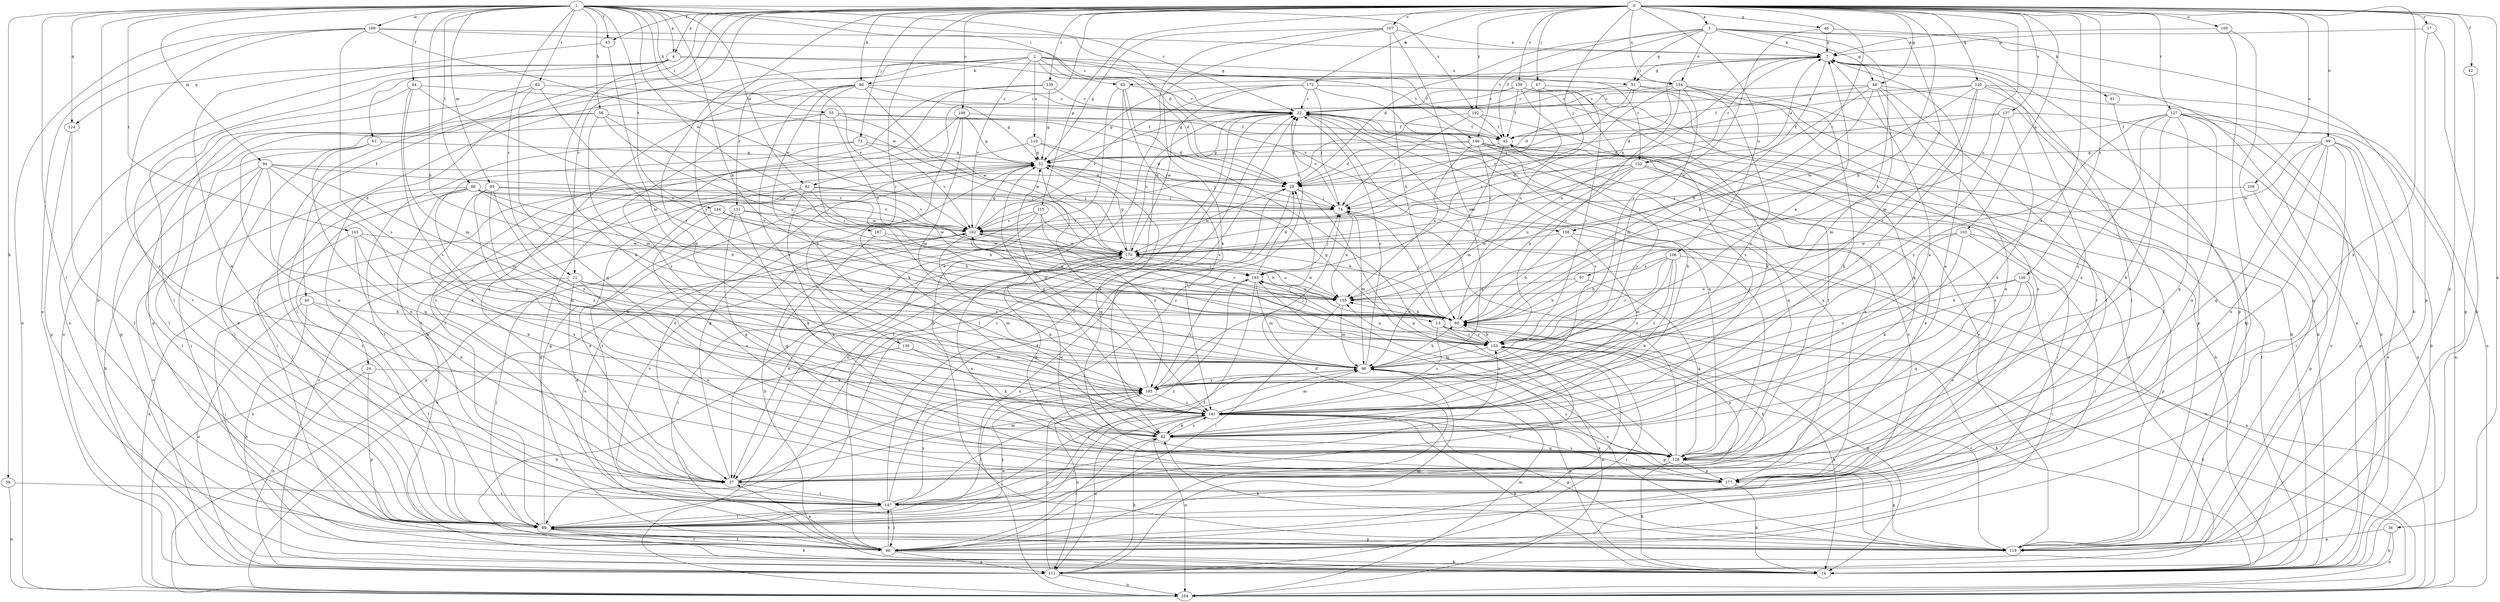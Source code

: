 strict digraph  {
0;
1;
2;
3;
4;
7;
13;
14;
17;
21;
22;
24;
29;
36;
37;
40;
42;
43;
44;
45;
46;
48;
51;
52;
55;
56;
59;
60;
61;
62;
63;
65;
66;
67;
73;
74;
80;
81;
82;
86;
89;
94;
95;
96;
97;
99;
103;
104;
105;
106;
107;
108;
109;
110;
111;
115;
118;
120;
124;
126;
127;
130;
131;
132;
133;
136;
137;
138;
139;
141;
143;
144;
146;
147;
154;
155;
158;
162;
167;
169;
170;
172;
177;
185;
192;
193;
0 -> 3  [label=a];
0 -> 4  [label=a];
0 -> 13  [label=b];
0 -> 17  [label=c];
0 -> 21  [label=c];
0 -> 24  [label=d];
0 -> 36  [label=e];
0 -> 40  [label=f];
0 -> 42  [label=f];
0 -> 43  [label=f];
0 -> 46  [label=g];
0 -> 48  [label=g];
0 -> 61  [label=i];
0 -> 62  [label=i];
0 -> 67  [label=j];
0 -> 73  [label=j];
0 -> 74  [label=j];
0 -> 80  [label=k];
0 -> 97  [label=n];
0 -> 99  [label=n];
0 -> 103  [label=n];
0 -> 105  [label=o];
0 -> 106  [label=o];
0 -> 107  [label=o];
0 -> 108  [label=o];
0 -> 109  [label=o];
0 -> 115  [label=p];
0 -> 118  [label=p];
0 -> 120  [label=q];
0 -> 127  [label=r];
0 -> 130  [label=r];
0 -> 136  [label=s];
0 -> 137  [label=s];
0 -> 138  [label=s];
0 -> 139  [label=s];
0 -> 141  [label=s];
0 -> 154  [label=u];
0 -> 158  [label=v];
0 -> 172  [label=x];
0 -> 177  [label=x];
0 -> 185  [label=y];
0 -> 192  [label=z];
1 -> 4  [label=a];
1 -> 13  [label=b];
1 -> 14  [label=b];
1 -> 21  [label=c];
1 -> 22  [label=c];
1 -> 29  [label=d];
1 -> 43  [label=f];
1 -> 44  [label=f];
1 -> 55  [label=h];
1 -> 56  [label=h];
1 -> 59  [label=h];
1 -> 60  [label=h];
1 -> 62  [label=i];
1 -> 63  [label=i];
1 -> 65  [label=i];
1 -> 86  [label=l];
1 -> 89  [label=l];
1 -> 94  [label=m];
1 -> 95  [label=m];
1 -> 124  [label=q];
1 -> 143  [label=t];
1 -> 144  [label=t];
1 -> 167  [label=w];
1 -> 169  [label=w];
1 -> 170  [label=w];
1 -> 192  [label=z];
2 -> 29  [label=d];
2 -> 45  [label=f];
2 -> 80  [label=k];
2 -> 89  [label=l];
2 -> 110  [label=o];
2 -> 131  [label=r];
2 -> 132  [label=r];
2 -> 141  [label=s];
2 -> 154  [label=u];
2 -> 158  [label=v];
2 -> 162  [label=v];
3 -> 7  [label=a];
3 -> 29  [label=d];
3 -> 45  [label=f];
3 -> 48  [label=g];
3 -> 51  [label=g];
3 -> 60  [label=h];
3 -> 81  [label=k];
3 -> 96  [label=m];
3 -> 146  [label=t];
3 -> 154  [label=u];
4 -> 51  [label=g];
4 -> 82  [label=k];
4 -> 89  [label=l];
4 -> 111  [label=o];
4 -> 124  [label=q];
4 -> 146  [label=t];
4 -> 162  [label=v];
7 -> 51  [label=g];
7 -> 60  [label=h];
7 -> 65  [label=i];
7 -> 89  [label=l];
7 -> 118  [label=p];
7 -> 132  [label=r];
7 -> 177  [label=x];
13 -> 14  [label=b];
13 -> 37  [label=e];
13 -> 104  [label=n];
13 -> 133  [label=r];
13 -> 141  [label=s];
14 -> 7  [label=a];
14 -> 45  [label=f];
14 -> 60  [label=h];
17 -> 7  [label=a];
17 -> 14  [label=b];
17 -> 118  [label=p];
21 -> 37  [label=e];
21 -> 66  [label=i];
21 -> 89  [label=l];
21 -> 96  [label=m];
21 -> 133  [label=r];
21 -> 155  [label=u];
21 -> 177  [label=x];
22 -> 45  [label=f];
22 -> 66  [label=i];
22 -> 89  [label=l];
22 -> 104  [label=n];
22 -> 126  [label=q];
22 -> 141  [label=s];
22 -> 177  [label=x];
24 -> 111  [label=o];
24 -> 118  [label=p];
24 -> 185  [label=y];
29 -> 74  [label=j];
29 -> 104  [label=n];
29 -> 126  [label=q];
29 -> 170  [label=w];
36 -> 14  [label=b];
36 -> 104  [label=n];
36 -> 118  [label=p];
37 -> 22  [label=c];
37 -> 52  [label=g];
37 -> 96  [label=m];
37 -> 147  [label=t];
40 -> 14  [label=b];
40 -> 60  [label=h];
40 -> 89  [label=l];
40 -> 111  [label=o];
42 -> 118  [label=p];
43 -> 37  [label=e];
43 -> 96  [label=m];
44 -> 22  [label=c];
44 -> 96  [label=m];
44 -> 141  [label=s];
44 -> 147  [label=t];
44 -> 155  [label=u];
45 -> 52  [label=g];
45 -> 155  [label=u];
45 -> 185  [label=y];
46 -> 7  [label=a];
46 -> 14  [label=b];
46 -> 133  [label=r];
48 -> 22  [label=c];
48 -> 37  [label=e];
48 -> 45  [label=f];
48 -> 60  [label=h];
48 -> 89  [label=l];
48 -> 96  [label=m];
48 -> 147  [label=t];
48 -> 170  [label=w];
51 -> 22  [label=c];
51 -> 29  [label=d];
51 -> 74  [label=j];
51 -> 118  [label=p];
51 -> 147  [label=t];
52 -> 29  [label=d];
52 -> 37  [label=e];
52 -> 74  [label=j];
52 -> 126  [label=q];
52 -> 141  [label=s];
55 -> 29  [label=d];
55 -> 37  [label=e];
55 -> 45  [label=f];
55 -> 141  [label=s];
55 -> 170  [label=w];
55 -> 193  [label=z];
56 -> 45  [label=f];
56 -> 89  [label=l];
56 -> 96  [label=m];
56 -> 118  [label=p];
56 -> 155  [label=u];
56 -> 193  [label=z];
59 -> 104  [label=n];
59 -> 147  [label=t];
60 -> 7  [label=a];
60 -> 74  [label=j];
60 -> 133  [label=r];
60 -> 155  [label=u];
60 -> 162  [label=v];
61 -> 37  [label=e];
61 -> 52  [label=g];
61 -> 66  [label=i];
61 -> 89  [label=l];
62 -> 60  [label=h];
62 -> 74  [label=j];
62 -> 111  [label=o];
62 -> 147  [label=t];
62 -> 162  [label=v];
62 -> 177  [label=x];
63 -> 22  [label=c];
63 -> 111  [label=o];
63 -> 118  [label=p];
63 -> 126  [label=q];
63 -> 133  [label=r];
65 -> 22  [label=c];
65 -> 37  [label=e];
65 -> 118  [label=p];
65 -> 133  [label=r];
65 -> 141  [label=s];
66 -> 14  [label=b];
66 -> 22  [label=c];
66 -> 29  [label=d];
66 -> 37  [label=e];
66 -> 52  [label=g];
66 -> 89  [label=l];
66 -> 111  [label=o];
66 -> 147  [label=t];
66 -> 162  [label=v];
67 -> 22  [label=c];
67 -> 126  [label=q];
67 -> 133  [label=r];
67 -> 162  [label=v];
73 -> 52  [label=g];
73 -> 89  [label=l];
73 -> 147  [label=t];
73 -> 162  [label=v];
74 -> 22  [label=c];
74 -> 96  [label=m];
74 -> 155  [label=u];
74 -> 162  [label=v];
80 -> 22  [label=c];
80 -> 37  [label=e];
80 -> 52  [label=g];
80 -> 89  [label=l];
80 -> 133  [label=r];
80 -> 141  [label=s];
80 -> 170  [label=w];
80 -> 185  [label=y];
81 -> 37  [label=e];
82 -> 7  [label=a];
82 -> 66  [label=i];
82 -> 126  [label=q];
82 -> 141  [label=s];
86 -> 60  [label=h];
86 -> 74  [label=j];
86 -> 89  [label=l];
86 -> 111  [label=o];
86 -> 147  [label=t];
86 -> 155  [label=u];
86 -> 162  [label=v];
86 -> 185  [label=y];
89 -> 14  [label=b];
89 -> 22  [label=c];
89 -> 52  [label=g];
89 -> 66  [label=i];
89 -> 118  [label=p];
89 -> 141  [label=s];
89 -> 185  [label=y];
94 -> 14  [label=b];
94 -> 29  [label=d];
94 -> 37  [label=e];
94 -> 82  [label=k];
94 -> 89  [label=l];
94 -> 96  [label=m];
94 -> 126  [label=q];
94 -> 162  [label=v];
95 -> 74  [label=j];
95 -> 82  [label=k];
95 -> 141  [label=s];
95 -> 170  [label=w];
95 -> 177  [label=x];
95 -> 185  [label=y];
96 -> 14  [label=b];
96 -> 22  [label=c];
96 -> 60  [label=h];
96 -> 118  [label=p];
96 -> 147  [label=t];
96 -> 185  [label=y];
97 -> 60  [label=h];
97 -> 126  [label=q];
97 -> 155  [label=u];
99 -> 52  [label=g];
99 -> 66  [label=i];
99 -> 111  [label=o];
99 -> 118  [label=p];
99 -> 126  [label=q];
99 -> 147  [label=t];
99 -> 170  [label=w];
99 -> 177  [label=x];
103 -> 66  [label=i];
103 -> 82  [label=k];
103 -> 118  [label=p];
103 -> 141  [label=s];
103 -> 170  [label=w];
104 -> 52  [label=g];
104 -> 60  [label=h];
104 -> 96  [label=m];
105 -> 7  [label=a];
105 -> 89  [label=l];
105 -> 118  [label=p];
106 -> 60  [label=h];
106 -> 82  [label=k];
106 -> 96  [label=m];
106 -> 104  [label=n];
106 -> 133  [label=r];
106 -> 185  [label=y];
106 -> 193  [label=z];
107 -> 7  [label=a];
107 -> 37  [label=e];
107 -> 52  [label=g];
107 -> 60  [label=h];
107 -> 82  [label=k];
107 -> 96  [label=m];
108 -> 74  [label=j];
108 -> 118  [label=p];
109 -> 45  [label=f];
109 -> 52  [label=g];
109 -> 82  [label=k];
109 -> 89  [label=l];
109 -> 96  [label=m];
110 -> 29  [label=d];
110 -> 52  [label=g];
110 -> 66  [label=i];
110 -> 74  [label=j];
111 -> 82  [label=k];
111 -> 96  [label=m];
111 -> 104  [label=n];
111 -> 133  [label=r];
111 -> 185  [label=y];
115 -> 14  [label=b];
115 -> 60  [label=h];
115 -> 104  [label=n];
115 -> 162  [label=v];
115 -> 185  [label=y];
118 -> 22  [label=c];
118 -> 82  [label=k];
118 -> 133  [label=r];
118 -> 193  [label=z];
120 -> 14  [label=b];
120 -> 22  [label=c];
120 -> 29  [label=d];
120 -> 104  [label=n];
120 -> 118  [label=p];
120 -> 133  [label=r];
120 -> 170  [label=w];
120 -> 185  [label=y];
124 -> 89  [label=l];
124 -> 118  [label=p];
126 -> 7  [label=a];
126 -> 14  [label=b];
126 -> 22  [label=c];
126 -> 37  [label=e];
126 -> 45  [label=f];
126 -> 74  [label=j];
126 -> 118  [label=p];
126 -> 141  [label=s];
126 -> 170  [label=w];
126 -> 177  [label=x];
126 -> 193  [label=z];
127 -> 14  [label=b];
127 -> 45  [label=f];
127 -> 82  [label=k];
127 -> 104  [label=n];
127 -> 111  [label=o];
127 -> 126  [label=q];
127 -> 141  [label=s];
127 -> 177  [label=x];
127 -> 185  [label=y];
130 -> 14  [label=b];
130 -> 82  [label=k];
130 -> 96  [label=m];
131 -> 37  [label=e];
131 -> 82  [label=k];
131 -> 126  [label=q];
131 -> 162  [label=v];
131 -> 170  [label=w];
132 -> 7  [label=a];
132 -> 29  [label=d];
132 -> 37  [label=e];
132 -> 60  [label=h];
132 -> 66  [label=i];
132 -> 155  [label=u];
132 -> 162  [label=v];
132 -> 170  [label=w];
133 -> 7  [label=a];
133 -> 14  [label=b];
133 -> 52  [label=g];
133 -> 60  [label=h];
133 -> 66  [label=i];
133 -> 89  [label=l];
133 -> 96  [label=m];
133 -> 155  [label=u];
133 -> 162  [label=v];
136 -> 37  [label=e];
136 -> 60  [label=h];
136 -> 66  [label=i];
136 -> 126  [label=q];
136 -> 155  [label=u];
137 -> 29  [label=d];
137 -> 45  [label=f];
137 -> 82  [label=k];
137 -> 104  [label=n];
137 -> 141  [label=s];
138 -> 22  [label=c];
138 -> 45  [label=f];
138 -> 52  [label=g];
138 -> 82  [label=k];
138 -> 141  [label=s];
138 -> 177  [label=x];
138 -> 193  [label=z];
139 -> 14  [label=b];
139 -> 22  [label=c];
139 -> 52  [label=g];
139 -> 147  [label=t];
141 -> 14  [label=b];
141 -> 52  [label=g];
141 -> 82  [label=k];
141 -> 96  [label=m];
141 -> 104  [label=n];
141 -> 111  [label=o];
141 -> 118  [label=p];
141 -> 177  [label=x];
143 -> 37  [label=e];
143 -> 82  [label=k];
143 -> 96  [label=m];
143 -> 104  [label=n];
143 -> 170  [label=w];
144 -> 60  [label=h];
144 -> 162  [label=v];
144 -> 177  [label=x];
146 -> 14  [label=b];
146 -> 29  [label=d];
146 -> 52  [label=g];
146 -> 96  [label=m];
146 -> 111  [label=o];
146 -> 126  [label=q];
146 -> 155  [label=u];
146 -> 177  [label=x];
147 -> 22  [label=c];
147 -> 29  [label=d];
147 -> 60  [label=h];
147 -> 66  [label=i];
147 -> 89  [label=l];
147 -> 133  [label=r];
147 -> 162  [label=v];
147 -> 185  [label=y];
147 -> 193  [label=z];
154 -> 14  [label=b];
154 -> 22  [label=c];
154 -> 82  [label=k];
154 -> 96  [label=m];
154 -> 133  [label=r];
154 -> 155  [label=u];
154 -> 185  [label=y];
155 -> 60  [label=h];
155 -> 66  [label=i];
155 -> 96  [label=m];
155 -> 170  [label=w];
158 -> 60  [label=h];
158 -> 104  [label=n];
158 -> 141  [label=s];
158 -> 170  [label=w];
162 -> 7  [label=a];
162 -> 52  [label=g];
162 -> 60  [label=h];
162 -> 82  [label=k];
162 -> 104  [label=n];
162 -> 133  [label=r];
162 -> 170  [label=w];
167 -> 126  [label=q];
167 -> 155  [label=u];
167 -> 170  [label=w];
169 -> 7  [label=a];
169 -> 22  [label=c];
169 -> 104  [label=n];
169 -> 111  [label=o];
169 -> 141  [label=s];
169 -> 170  [label=w];
169 -> 177  [label=x];
170 -> 22  [label=c];
170 -> 37  [label=e];
170 -> 52  [label=g];
170 -> 66  [label=i];
170 -> 126  [label=q];
170 -> 155  [label=u];
170 -> 177  [label=x];
170 -> 193  [label=z];
172 -> 14  [label=b];
172 -> 22  [label=c];
172 -> 52  [label=g];
172 -> 74  [label=j];
172 -> 82  [label=k];
172 -> 162  [label=v];
172 -> 170  [label=w];
177 -> 14  [label=b];
177 -> 141  [label=s];
185 -> 52  [label=g];
185 -> 74  [label=j];
185 -> 89  [label=l];
185 -> 111  [label=o];
185 -> 141  [label=s];
185 -> 193  [label=z];
192 -> 45  [label=f];
192 -> 74  [label=j];
192 -> 162  [label=v];
192 -> 177  [label=x];
193 -> 29  [label=d];
193 -> 74  [label=j];
193 -> 89  [label=l];
193 -> 96  [label=m];
193 -> 155  [label=u];
}
